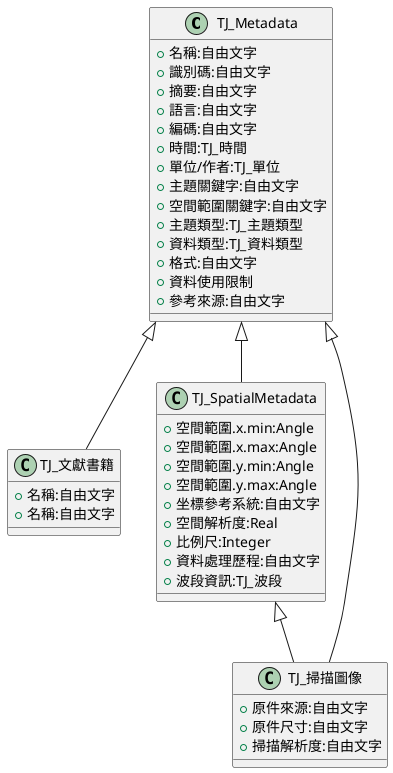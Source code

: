 ```uml
@startuml

  Class TJ_Metadata {
      +名稱:自由文字
      +識別碼:自由文字
      +摘要:自由文字
      +語言:自由文字
      +編碼:自由文字
      +時間:TJ_時間
      +單位/作者:TJ_單位
      +主題關鍵字:自由文字
      +空間範圍關鍵字:自由文字
      +主題類型:TJ_主題類型
      +資料類型:TJ_資料類型
      +格式:自由文字
      +資料使用限制
      +參考來源:自由文字

  }
  Class TJ_文獻書籍 {
      +名稱:自由文字
      +名稱:自由文字
  }

  Class TJ_SpatialMetadata {
      +空間範圍.x.min:Angle
      +空間範圍.x.max:Angle
      +空間範圍.y.min:Angle
      +空間範圍.y.max:Angle
      +坐標參考系統:自由文字
      +空間解析度:Real
      +比例尺:Integer
      +資料處理歷程:自由文字
      +波段資訊:TJ_波段
  }

  Class TJ_掃描圖像 {
      +原件來源:自由文字
      +原件尺寸:自由文字
      +掃描解析度:自由文字
  }

  TJ_Metadata <|-- TJ_文獻書籍
  TJ_Metadata <|-- TJ_SpatialMetadata
  TJ_Metadata <|-- TJ_掃描圖像
  TJ_SpatialMetadata <|-- TJ_掃描圖像

@enduml
```